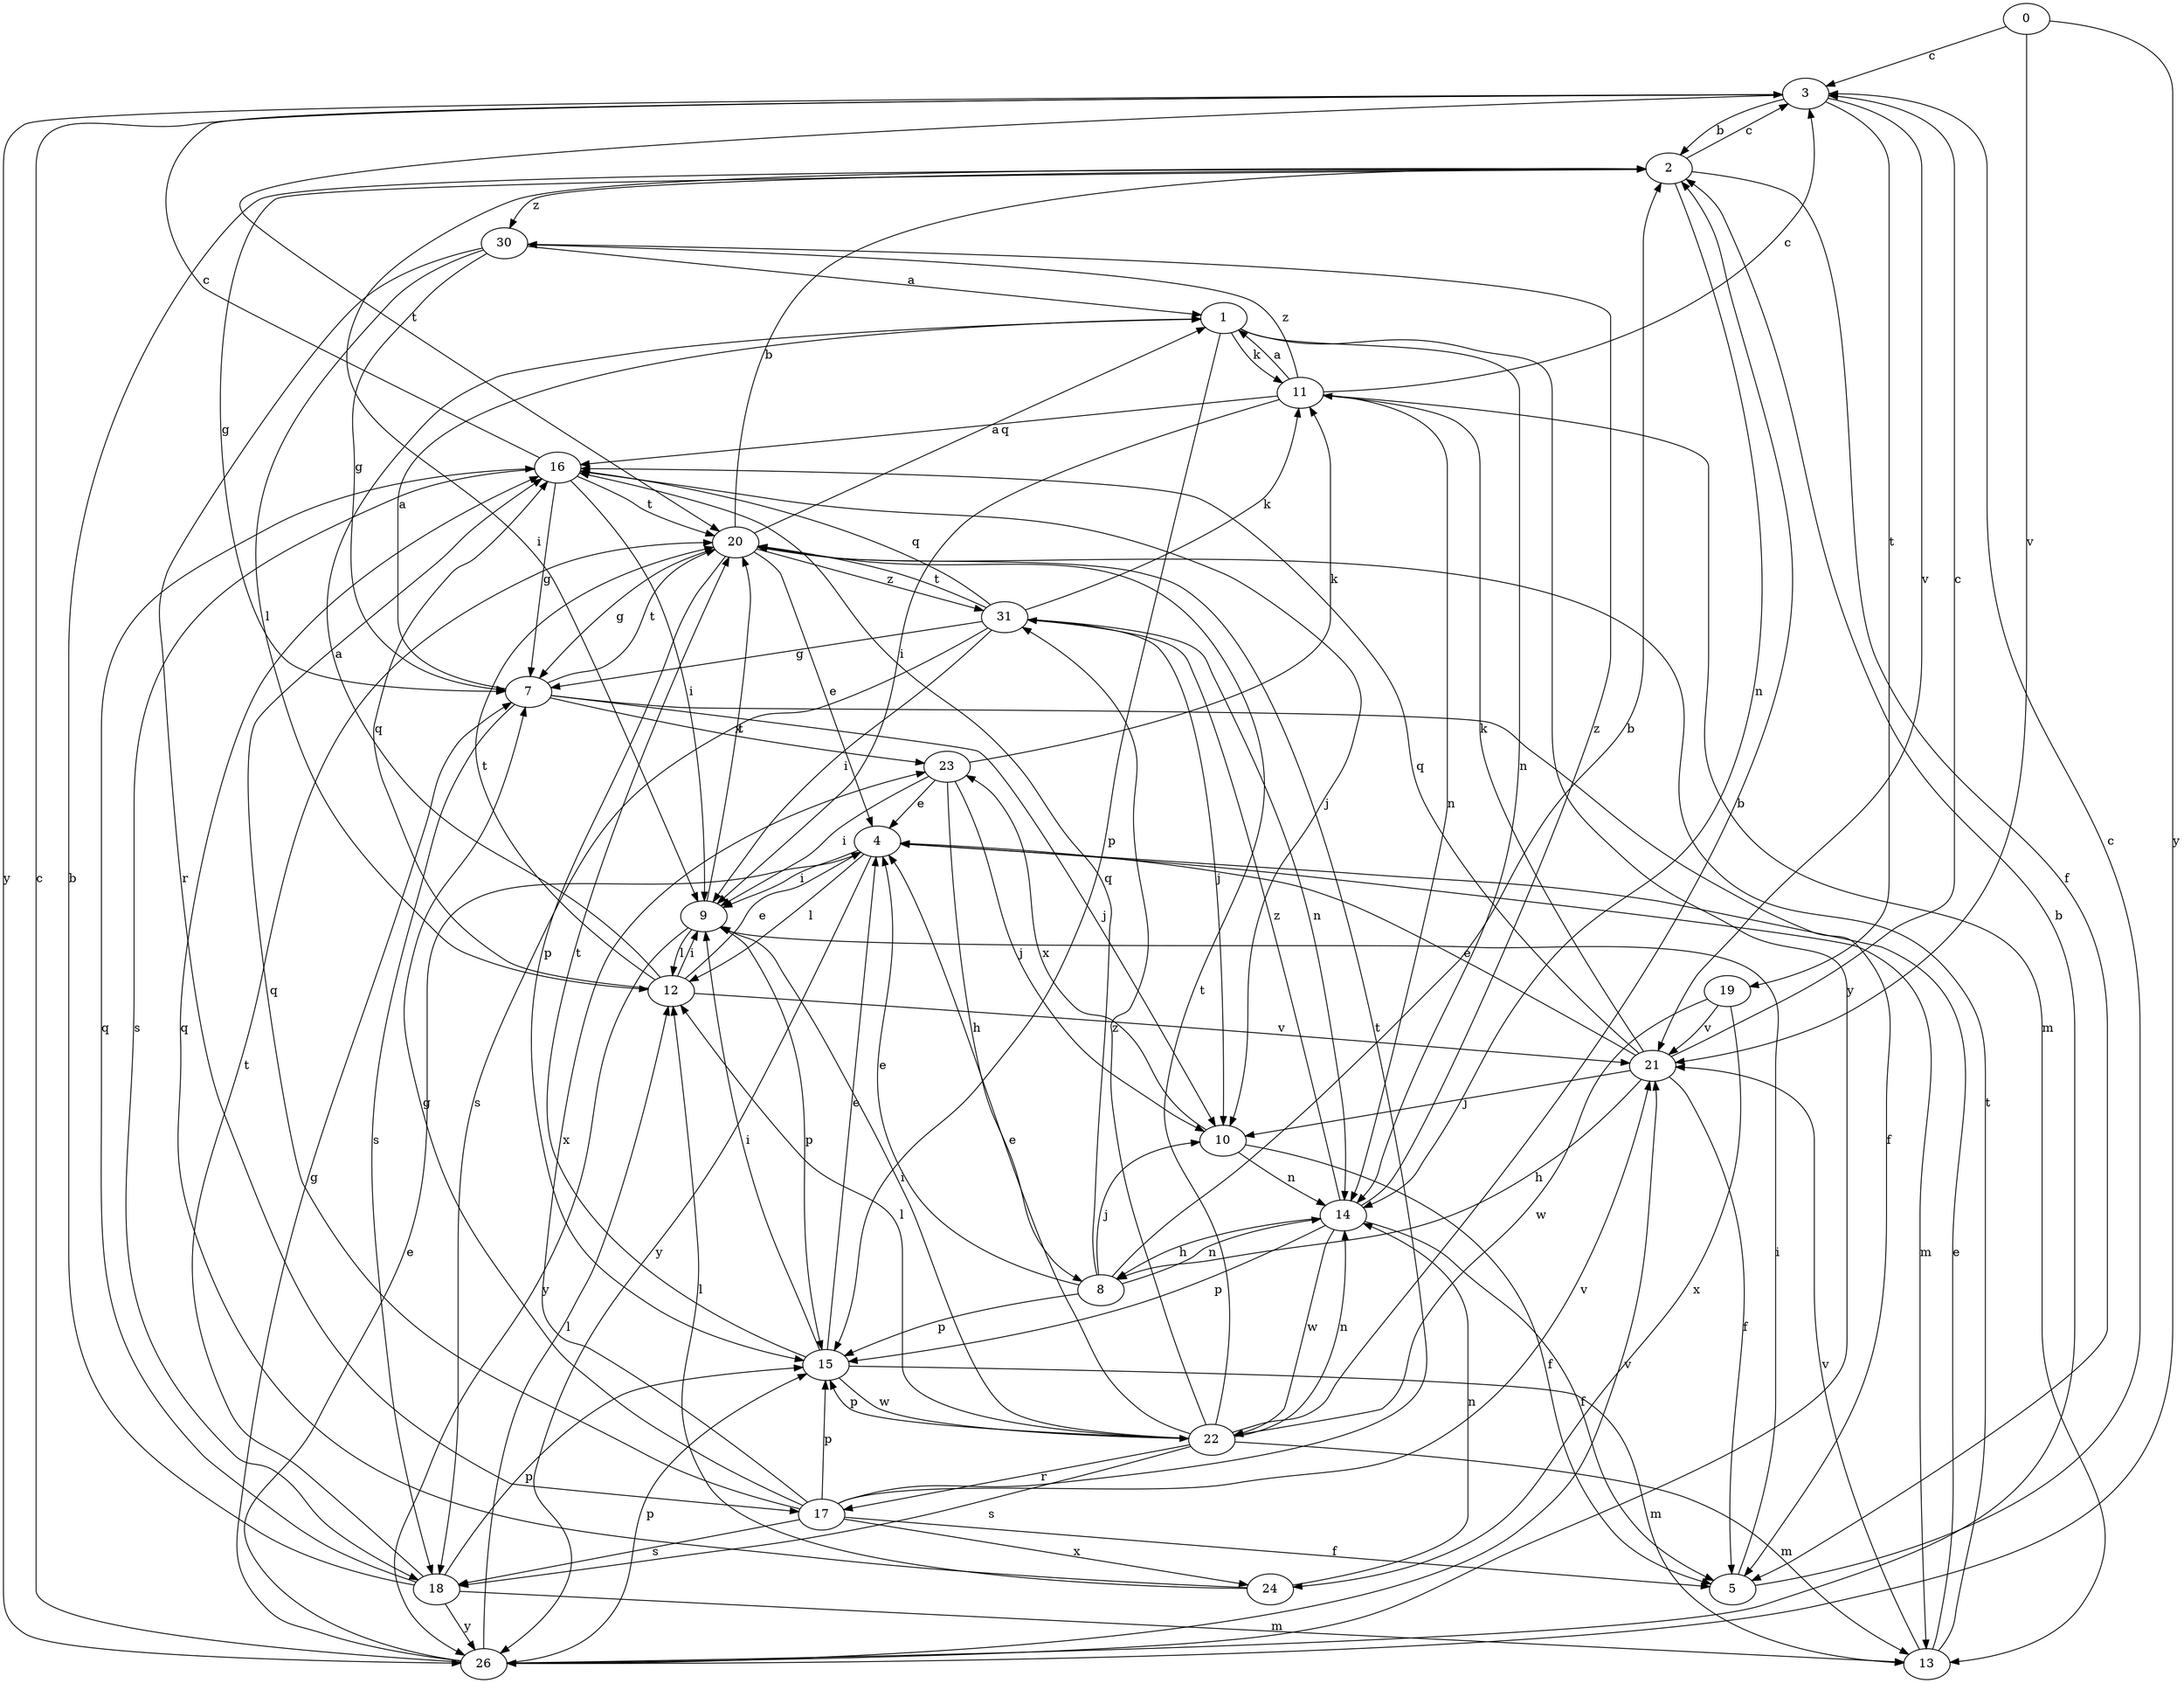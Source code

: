 strict digraph  {
0;
1;
2;
3;
4;
5;
7;
8;
9;
10;
11;
12;
13;
14;
15;
16;
17;
18;
19;
20;
21;
22;
23;
24;
26;
30;
31;
0 -> 3  [label=c];
0 -> 21  [label=v];
0 -> 26  [label=y];
1 -> 11  [label=k];
1 -> 14  [label=n];
1 -> 15  [label=p];
1 -> 26  [label=y];
2 -> 3  [label=c];
2 -> 5  [label=f];
2 -> 7  [label=g];
2 -> 9  [label=i];
2 -> 14  [label=n];
2 -> 30  [label=z];
3 -> 2  [label=b];
3 -> 19  [label=t];
3 -> 20  [label=t];
3 -> 21  [label=v];
3 -> 26  [label=y];
4 -> 9  [label=i];
4 -> 12  [label=l];
4 -> 13  [label=m];
4 -> 26  [label=y];
5 -> 3  [label=c];
5 -> 9  [label=i];
7 -> 1  [label=a];
7 -> 5  [label=f];
7 -> 10  [label=j];
7 -> 18  [label=s];
7 -> 20  [label=t];
7 -> 23  [label=x];
8 -> 2  [label=b];
8 -> 4  [label=e];
8 -> 10  [label=j];
8 -> 14  [label=n];
8 -> 15  [label=p];
8 -> 16  [label=q];
9 -> 12  [label=l];
9 -> 15  [label=p];
9 -> 20  [label=t];
9 -> 26  [label=y];
10 -> 5  [label=f];
10 -> 14  [label=n];
10 -> 23  [label=x];
11 -> 1  [label=a];
11 -> 3  [label=c];
11 -> 9  [label=i];
11 -> 13  [label=m];
11 -> 14  [label=n];
11 -> 16  [label=q];
11 -> 30  [label=z];
12 -> 1  [label=a];
12 -> 4  [label=e];
12 -> 9  [label=i];
12 -> 16  [label=q];
12 -> 20  [label=t];
12 -> 21  [label=v];
13 -> 4  [label=e];
13 -> 20  [label=t];
13 -> 21  [label=v];
14 -> 5  [label=f];
14 -> 8  [label=h];
14 -> 15  [label=p];
14 -> 22  [label=w];
14 -> 30  [label=z];
14 -> 31  [label=z];
15 -> 4  [label=e];
15 -> 9  [label=i];
15 -> 13  [label=m];
15 -> 20  [label=t];
15 -> 22  [label=w];
16 -> 3  [label=c];
16 -> 7  [label=g];
16 -> 9  [label=i];
16 -> 10  [label=j];
16 -> 18  [label=s];
16 -> 20  [label=t];
17 -> 5  [label=f];
17 -> 7  [label=g];
17 -> 15  [label=p];
17 -> 16  [label=q];
17 -> 18  [label=s];
17 -> 20  [label=t];
17 -> 21  [label=v];
17 -> 23  [label=x];
17 -> 24  [label=x];
18 -> 2  [label=b];
18 -> 13  [label=m];
18 -> 15  [label=p];
18 -> 16  [label=q];
18 -> 20  [label=t];
18 -> 26  [label=y];
19 -> 21  [label=v];
19 -> 22  [label=w];
19 -> 24  [label=x];
20 -> 1  [label=a];
20 -> 2  [label=b];
20 -> 4  [label=e];
20 -> 7  [label=g];
20 -> 15  [label=p];
20 -> 31  [label=z];
21 -> 3  [label=c];
21 -> 4  [label=e];
21 -> 5  [label=f];
21 -> 8  [label=h];
21 -> 10  [label=j];
21 -> 11  [label=k];
21 -> 16  [label=q];
22 -> 2  [label=b];
22 -> 4  [label=e];
22 -> 9  [label=i];
22 -> 12  [label=l];
22 -> 13  [label=m];
22 -> 14  [label=n];
22 -> 15  [label=p];
22 -> 17  [label=r];
22 -> 18  [label=s];
22 -> 20  [label=t];
22 -> 31  [label=z];
23 -> 4  [label=e];
23 -> 8  [label=h];
23 -> 9  [label=i];
23 -> 10  [label=j];
23 -> 11  [label=k];
24 -> 12  [label=l];
24 -> 14  [label=n];
24 -> 16  [label=q];
26 -> 2  [label=b];
26 -> 3  [label=c];
26 -> 4  [label=e];
26 -> 7  [label=g];
26 -> 12  [label=l];
26 -> 15  [label=p];
26 -> 21  [label=v];
30 -> 1  [label=a];
30 -> 7  [label=g];
30 -> 12  [label=l];
30 -> 17  [label=r];
31 -> 7  [label=g];
31 -> 9  [label=i];
31 -> 10  [label=j];
31 -> 11  [label=k];
31 -> 14  [label=n];
31 -> 16  [label=q];
31 -> 18  [label=s];
31 -> 20  [label=t];
}
